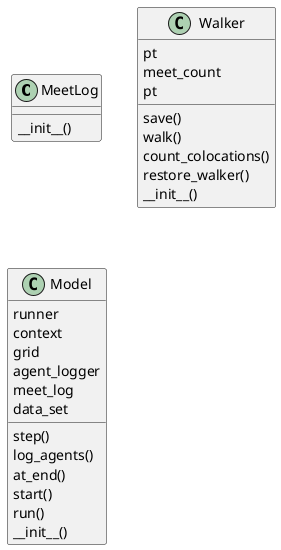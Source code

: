 @startuml
class MeetLog {
        __init__()
}
class Walker {
    save()
    walk()
    count_colocations()
    restore_walker()
        pt
    meet_count
    pt
    __init__()
}
class Model {
    step()
    log_agents()
    at_end()
    start()
    run()
        runner
    context
    grid
    agent_logger
    meet_log
    data_set
    __init__()
}
@enduml